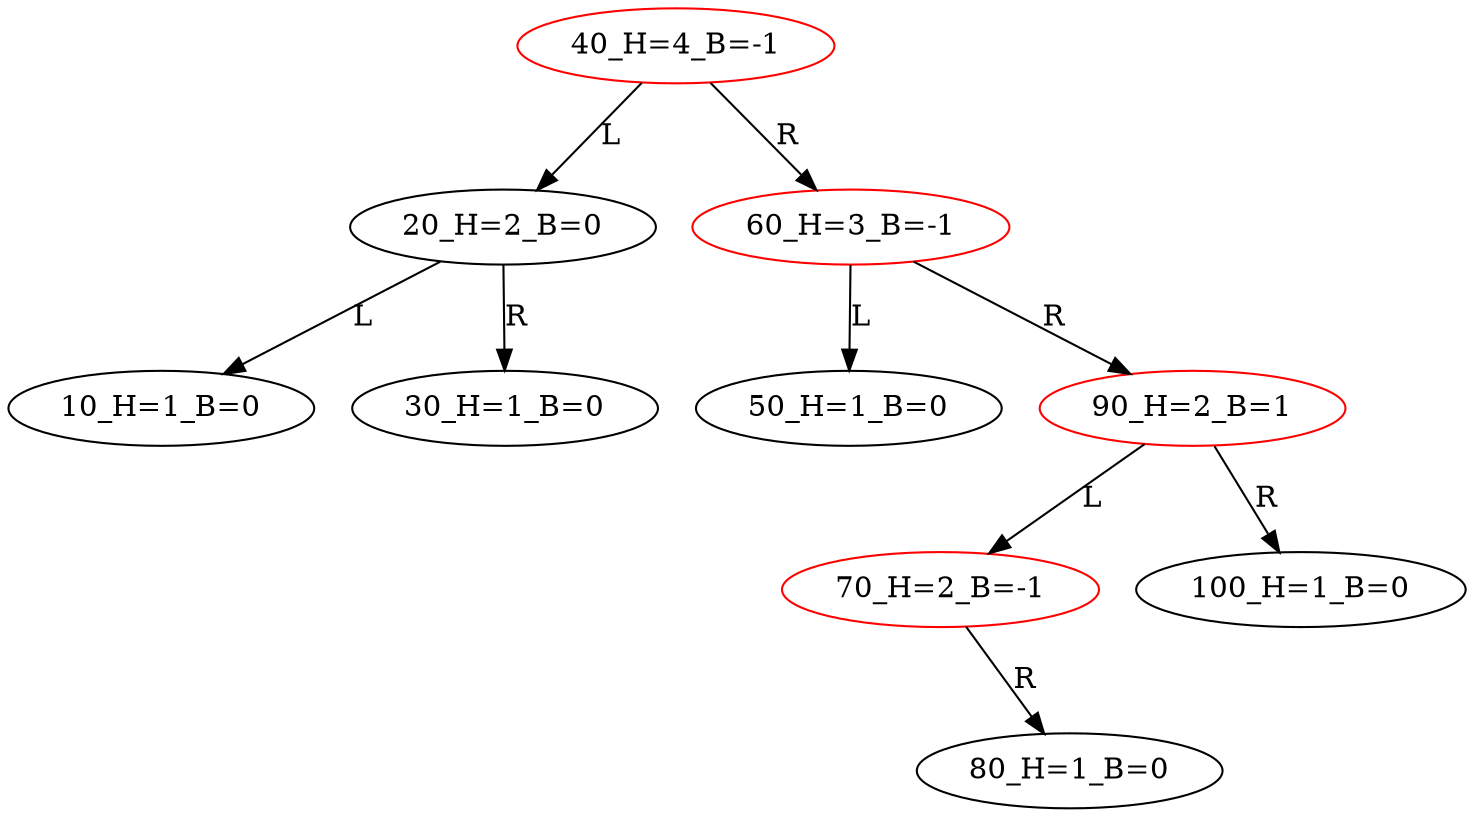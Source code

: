 digraph BiTreeBiTreeInsert {
"40_H=4_B=-1" -> {"20_H=2_B=0"} [label="L"]
"40_H=4_B=-1" -> {"60_H=3_B=-1"} [label="R"]
"20_H=2_B=0" -> {"10_H=1_B=0"} [label="L"]
"20_H=2_B=0" -> {"30_H=1_B=0"} [label="R"]
"60_H=3_B=-1" -> {"50_H=1_B=0"} [label="L"]
"60_H=3_B=-1" -> {"90_H=2_B=1"} [label="R"]
"90_H=2_B=1" -> {"70_H=2_B=-1"} [label="L"]
"90_H=2_B=1" -> {"100_H=1_B=0"} [label="R"]
"70_H=2_B=-1" -> {"HD0"} [label="L"] [style=invis]
"HD0" [style=invis]
"70_H=2_B=-1" -> {"80_H=1_B=0"} [label="R"]
"40_H=4_B=-1" [color=red]
"20_H=2_B=0"
"10_H=1_B=0"
"30_H=1_B=0"
"60_H=3_B=-1" [color=red]
"50_H=1_B=0"
"90_H=2_B=1" [color=red]
"70_H=2_B=-1" [color=red]
"80_H=1_B=0"
"100_H=1_B=0"
}
